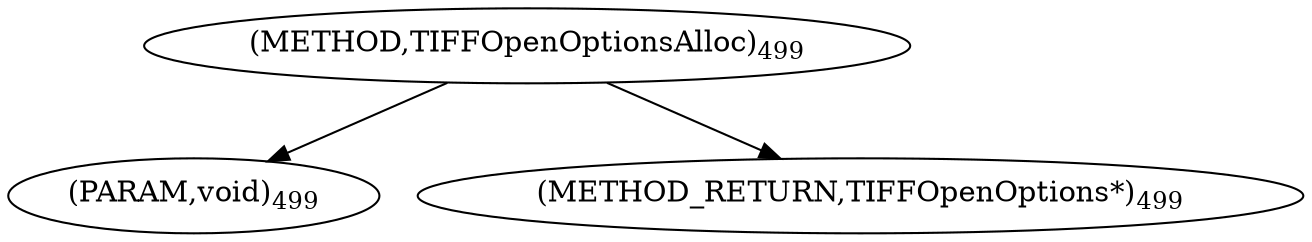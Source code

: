 digraph "TIFFOpenOptionsAlloc" {  
"9003" [label = <(METHOD,TIFFOpenOptionsAlloc)<SUB>499</SUB>> ]
"9004" [label = <(PARAM,void)<SUB>499</SUB>> ]
"9005" [label = <(METHOD_RETURN,TIFFOpenOptions*)<SUB>499</SUB>> ]
  "9003" -> "9004" 
  "9003" -> "9005" 
}
